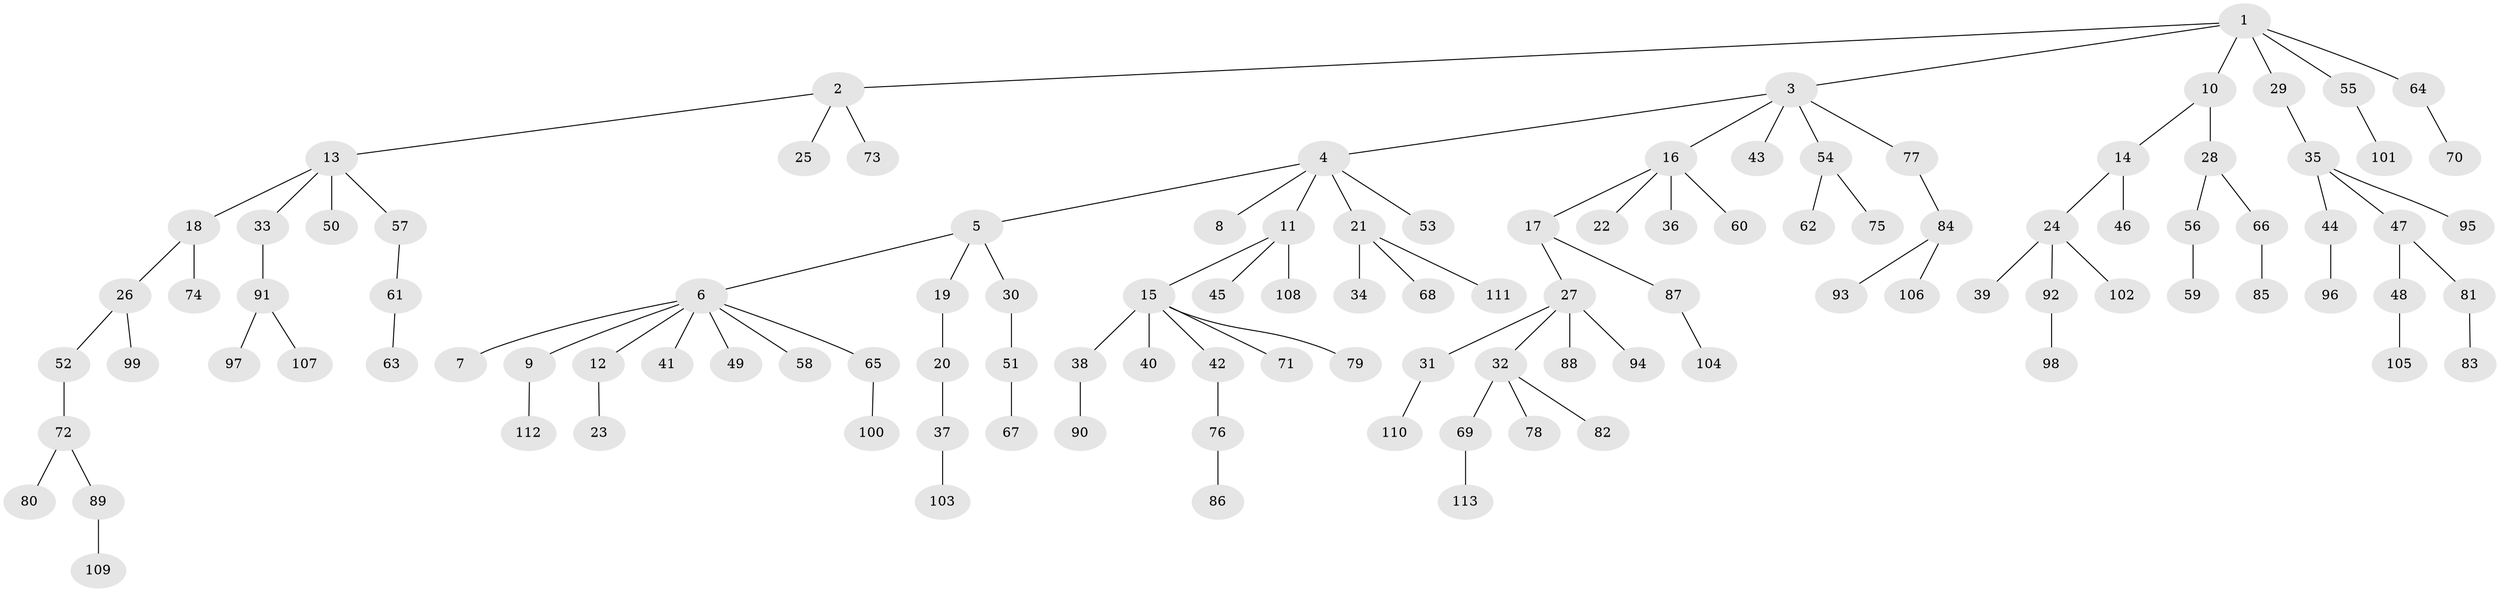 // Generated by graph-tools (version 1.1) at 2025/11/02/27/25 16:11:27]
// undirected, 113 vertices, 112 edges
graph export_dot {
graph [start="1"]
  node [color=gray90,style=filled];
  1;
  2;
  3;
  4;
  5;
  6;
  7;
  8;
  9;
  10;
  11;
  12;
  13;
  14;
  15;
  16;
  17;
  18;
  19;
  20;
  21;
  22;
  23;
  24;
  25;
  26;
  27;
  28;
  29;
  30;
  31;
  32;
  33;
  34;
  35;
  36;
  37;
  38;
  39;
  40;
  41;
  42;
  43;
  44;
  45;
  46;
  47;
  48;
  49;
  50;
  51;
  52;
  53;
  54;
  55;
  56;
  57;
  58;
  59;
  60;
  61;
  62;
  63;
  64;
  65;
  66;
  67;
  68;
  69;
  70;
  71;
  72;
  73;
  74;
  75;
  76;
  77;
  78;
  79;
  80;
  81;
  82;
  83;
  84;
  85;
  86;
  87;
  88;
  89;
  90;
  91;
  92;
  93;
  94;
  95;
  96;
  97;
  98;
  99;
  100;
  101;
  102;
  103;
  104;
  105;
  106;
  107;
  108;
  109;
  110;
  111;
  112;
  113;
  1 -- 2;
  1 -- 3;
  1 -- 10;
  1 -- 29;
  1 -- 55;
  1 -- 64;
  2 -- 13;
  2 -- 25;
  2 -- 73;
  3 -- 4;
  3 -- 16;
  3 -- 43;
  3 -- 54;
  3 -- 77;
  4 -- 5;
  4 -- 8;
  4 -- 11;
  4 -- 21;
  4 -- 53;
  5 -- 6;
  5 -- 19;
  5 -- 30;
  6 -- 7;
  6 -- 9;
  6 -- 12;
  6 -- 41;
  6 -- 49;
  6 -- 58;
  6 -- 65;
  9 -- 112;
  10 -- 14;
  10 -- 28;
  11 -- 15;
  11 -- 45;
  11 -- 108;
  12 -- 23;
  13 -- 18;
  13 -- 33;
  13 -- 50;
  13 -- 57;
  14 -- 24;
  14 -- 46;
  15 -- 38;
  15 -- 40;
  15 -- 42;
  15 -- 71;
  15 -- 79;
  16 -- 17;
  16 -- 22;
  16 -- 36;
  16 -- 60;
  17 -- 27;
  17 -- 87;
  18 -- 26;
  18 -- 74;
  19 -- 20;
  20 -- 37;
  21 -- 34;
  21 -- 68;
  21 -- 111;
  24 -- 39;
  24 -- 92;
  24 -- 102;
  26 -- 52;
  26 -- 99;
  27 -- 31;
  27 -- 32;
  27 -- 88;
  27 -- 94;
  28 -- 56;
  28 -- 66;
  29 -- 35;
  30 -- 51;
  31 -- 110;
  32 -- 69;
  32 -- 78;
  32 -- 82;
  33 -- 91;
  35 -- 44;
  35 -- 47;
  35 -- 95;
  37 -- 103;
  38 -- 90;
  42 -- 76;
  44 -- 96;
  47 -- 48;
  47 -- 81;
  48 -- 105;
  51 -- 67;
  52 -- 72;
  54 -- 62;
  54 -- 75;
  55 -- 101;
  56 -- 59;
  57 -- 61;
  61 -- 63;
  64 -- 70;
  65 -- 100;
  66 -- 85;
  69 -- 113;
  72 -- 80;
  72 -- 89;
  76 -- 86;
  77 -- 84;
  81 -- 83;
  84 -- 93;
  84 -- 106;
  87 -- 104;
  89 -- 109;
  91 -- 97;
  91 -- 107;
  92 -- 98;
}
